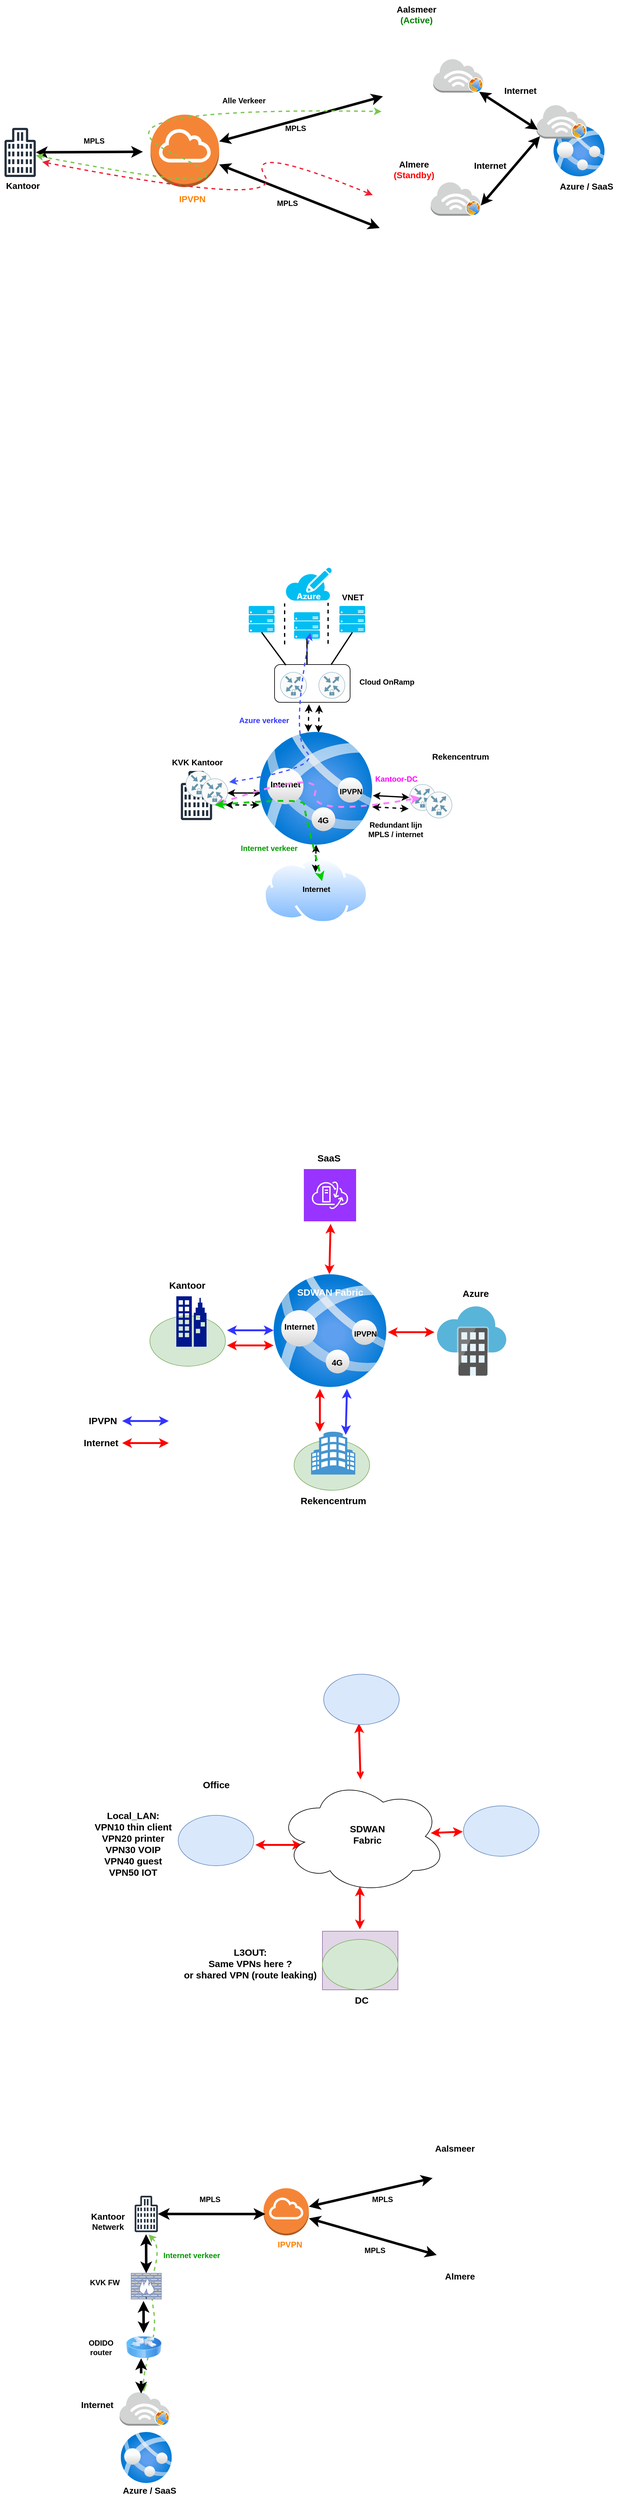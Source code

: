 <mxfile version="22.1.4" type="github">
  <diagram id="g39K4nKnYGuXUk7XF5TI" name="Pagina-1">
    <mxGraphModel dx="1386" dy="769" grid="0" gridSize="10" guides="1" tooltips="1" connect="1" arrows="1" fold="1" page="1" pageScale="1" pageWidth="1169" pageHeight="827" math="0" shadow="0">
      <root>
        <mxCell id="0" />
        <mxCell id="1" parent="0" />
        <mxCell id="ACvi7tnthta4qDpZeseA-11" value="" style="image;aspect=fixed;perimeter=ellipsePerimeter;html=1;align=center;shadow=0;dashed=0;spacingTop=3;image=img/lib/active_directory/internet_cloud.svg;" parent="1" vertex="1">
          <mxGeometry x="473" y="1383" width="167" height="105.21" as="geometry" />
        </mxCell>
        <mxCell id="aLWa8p1V47HeYh_gleEA-10" value="" style="sketch=0;aspect=fixed;html=1;points=[];align=center;image;fontSize=12;image=img/lib/mscae/Software_as_a_Service.svg;fillColor=#00FFFF;" parent="1" vertex="1">
          <mxGeometry x="749" y="2096" width="110" height="110" as="geometry" />
        </mxCell>
        <mxCell id="KJHrIJN3b94vT-JrVSse-1" value="" style="shape=image;html=1;verticalAlign=top;verticalLabelPosition=bottom;labelBackgroundColor=#ffffff;imageAspect=0;aspect=fixed;image=https://cdn4.iconfinder.com/data/icons/for-your-interface-free-samples/128/Theatre-128.png" parent="1" vertex="1">
          <mxGeometry x="647" y="294" width="128" height="128" as="geometry" />
        </mxCell>
        <mxCell id="KJHrIJN3b94vT-JrVSse-2" value="" style="sketch=0;outlineConnect=0;fontColor=#232F3E;gradientColor=none;fillColor=#232F3D;strokeColor=none;dashed=0;verticalLabelPosition=bottom;verticalAlign=top;align=center;html=1;fontSize=12;fontStyle=0;aspect=fixed;pointerEvents=1;shape=mxgraph.aws4.office_building;" parent="1" vertex="1">
          <mxGeometry x="62" y="225" width="50" height="78" as="geometry" />
        </mxCell>
        <mxCell id="KJHrIJN3b94vT-JrVSse-3" value="" style="shape=image;html=1;verticalAlign=top;verticalLabelPosition=bottom;labelBackgroundColor=#ffffff;imageAspect=0;aspect=fixed;image=https://cdn4.iconfinder.com/data/icons/for-your-interface-free-samples/128/Theatre-128.png" parent="1" vertex="1">
          <mxGeometry x="647" y="76" width="128" height="128" as="geometry" />
        </mxCell>
        <mxCell id="KJHrIJN3b94vT-JrVSse-7" value="" style="group" parent="1" vertex="1" connectable="0">
          <mxGeometry x="743" y="115" width="79.5" height="54" as="geometry" />
        </mxCell>
        <mxCell id="KJHrIJN3b94vT-JrVSse-8" value="" style="outlineConnect=0;dashed=0;verticalLabelPosition=bottom;verticalAlign=top;align=center;html=1;shape=mxgraph.aws3.internet_3;fillColor=#D2D3D3;gradientColor=none;" parent="KJHrIJN3b94vT-JrVSse-7" vertex="1">
          <mxGeometry width="79.5" height="54" as="geometry" />
        </mxCell>
        <mxCell id="KJHrIJN3b94vT-JrVSse-9" value="" style="aspect=fixed;perimeter=ellipsePerimeter;html=1;align=center;shadow=0;dashed=0;spacingTop=3;image;image=img/lib/active_directory/internet_globe.svg;" parent="KJHrIJN3b94vT-JrVSse-7" vertex="1">
          <mxGeometry x="55.5" y="30" width="24" height="24" as="geometry" />
        </mxCell>
        <mxCell id="KJHrIJN3b94vT-JrVSse-11" value="" style="group" parent="1" vertex="1" connectable="0">
          <mxGeometry x="739" y="310.5" width="79.5" height="54" as="geometry" />
        </mxCell>
        <mxCell id="KJHrIJN3b94vT-JrVSse-12" value="" style="outlineConnect=0;dashed=0;verticalLabelPosition=bottom;verticalAlign=top;align=center;html=1;shape=mxgraph.aws3.internet_3;fillColor=#D2D3D3;gradientColor=none;" parent="KJHrIJN3b94vT-JrVSse-11" vertex="1">
          <mxGeometry width="79.5" height="54" as="geometry" />
        </mxCell>
        <mxCell id="KJHrIJN3b94vT-JrVSse-13" value="" style="aspect=fixed;perimeter=ellipsePerimeter;html=1;align=center;shadow=0;dashed=0;spacingTop=3;image;image=img/lib/active_directory/internet_globe.svg;" parent="KJHrIJN3b94vT-JrVSse-11" vertex="1">
          <mxGeometry x="55.5" y="30" width="24" height="24" as="geometry" />
        </mxCell>
        <mxCell id="KJHrIJN3b94vT-JrVSse-17" value="" style="outlineConnect=0;dashed=0;verticalLabelPosition=bottom;verticalAlign=top;align=center;html=1;shape=mxgraph.aws3.internet_gateway;fillColor=#F58536;gradientColor=none;" parent="1" vertex="1">
          <mxGeometry x="294" y="204" width="109" height="115" as="geometry" />
        </mxCell>
        <mxCell id="KJHrIJN3b94vT-JrVSse-18" value="" style="endArrow=classic;startArrow=classic;html=1;rounded=0;strokeWidth=4;" parent="1" source="KJHrIJN3b94vT-JrVSse-2" edge="1">
          <mxGeometry width="50" height="50" relative="1" as="geometry">
            <mxPoint x="168" y="242" as="sourcePoint" />
            <mxPoint x="282" y="263" as="targetPoint" />
          </mxGeometry>
        </mxCell>
        <mxCell id="KJHrIJN3b94vT-JrVSse-19" value="" style="endArrow=classic;startArrow=classic;html=1;rounded=0;strokeWidth=4;" parent="1" source="KJHrIJN3b94vT-JrVSse-17" edge="1">
          <mxGeometry width="50" height="50" relative="1" as="geometry">
            <mxPoint x="492.996" y="175.873" as="sourcePoint" />
            <mxPoint x="663.16" y="175" as="targetPoint" />
          </mxGeometry>
        </mxCell>
        <mxCell id="KJHrIJN3b94vT-JrVSse-20" value="" style="endArrow=classic;startArrow=classic;html=1;rounded=0;strokeWidth=4;" parent="1" source="KJHrIJN3b94vT-JrVSse-17" edge="1">
          <mxGeometry width="50" height="50" relative="1" as="geometry">
            <mxPoint x="413" y="256.518" as="sourcePoint" />
            <mxPoint x="658" y="384" as="targetPoint" />
          </mxGeometry>
        </mxCell>
        <mxCell id="KJHrIJN3b94vT-JrVSse-21" value="&lt;b&gt;&lt;font color=&quot;#ff8000&quot; style=&quot;font-size: 14px;&quot;&gt;IPVPN&lt;/font&gt;&lt;/b&gt;" style="text;html=1;resizable=0;autosize=1;align=center;verticalAlign=middle;points=[];fillColor=none;strokeColor=none;rounded=0;" parent="1" vertex="1">
          <mxGeometry x="330" y="323" width="60" height="29" as="geometry" />
        </mxCell>
        <mxCell id="KJHrIJN3b94vT-JrVSse-25" value="" style="curved=1;endArrow=classic;html=1;rounded=0;dashed=1;strokeColor=#76C74E;strokeWidth=2;fontSize=14;entryX=0.109;entryY=0.961;entryDx=0;entryDy=0;entryPerimeter=0;startArrow=classic;startFill=1;" parent="1" source="KJHrIJN3b94vT-JrVSse-2" target="KJHrIJN3b94vT-JrVSse-3" edge="1">
          <mxGeometry width="50" height="50" relative="1" as="geometry">
            <mxPoint x="168" y="241" as="sourcePoint" />
            <mxPoint x="218" y="191" as="targetPoint" />
            <Array as="points">
              <mxPoint x="498" y="344" />
              <mxPoint x="168" y="191" />
            </Array>
          </mxGeometry>
        </mxCell>
        <mxCell id="KJHrIJN3b94vT-JrVSse-28" value="" style="aspect=fixed;html=1;points=[];align=center;image;fontSize=12;image=img/lib/azure2/compute/App_Services.svg;" parent="1" vertex="1">
          <mxGeometry x="934" y="221" width="81" height="81" as="geometry" />
        </mxCell>
        <mxCell id="KJHrIJN3b94vT-JrVSse-29" value="" style="group" parent="1" vertex="1" connectable="0">
          <mxGeometry x="907" y="188" width="79.5" height="54" as="geometry" />
        </mxCell>
        <mxCell id="KJHrIJN3b94vT-JrVSse-30" value="" style="outlineConnect=0;dashed=0;verticalLabelPosition=bottom;verticalAlign=top;align=center;html=1;shape=mxgraph.aws3.internet_3;fillColor=#D2D3D3;gradientColor=none;" parent="KJHrIJN3b94vT-JrVSse-29" vertex="1">
          <mxGeometry width="79.5" height="54" as="geometry" />
        </mxCell>
        <mxCell id="KJHrIJN3b94vT-JrVSse-31" value="" style="aspect=fixed;perimeter=ellipsePerimeter;html=1;align=center;shadow=0;dashed=0;spacingTop=3;image;image=img/lib/active_directory/internet_globe.svg;" parent="KJHrIJN3b94vT-JrVSse-29" vertex="1">
          <mxGeometry x="55.5" y="30" width="24" height="24" as="geometry" />
        </mxCell>
        <mxCell id="KJHrIJN3b94vT-JrVSse-32" value="&lt;b&gt;&lt;font style=&quot;font-size: 14px;&quot;&gt;Azure / SaaS&lt;/font&gt;&lt;/b&gt;" style="text;html=1;resizable=0;autosize=1;align=center;verticalAlign=middle;points=[];fillColor=none;strokeColor=none;rounded=0;" parent="1" vertex="1">
          <mxGeometry x="934" y="303" width="103" height="29" as="geometry" />
        </mxCell>
        <mxCell id="KJHrIJN3b94vT-JrVSse-33" value="&lt;b&gt;&lt;font style=&quot;font-size: 14px;&quot;&gt;Almere&lt;br&gt;&lt;font color=&quot;#ff0000&quot;&gt;(Standby)&lt;br&gt;&lt;/font&gt;&lt;/font&gt;&lt;/b&gt;" style="text;html=1;resizable=0;autosize=1;align=center;verticalAlign=middle;points=[];fillColor=none;strokeColor=none;rounded=0;" parent="1" vertex="1">
          <mxGeometry x="669.5" y="268" width="84" height="46" as="geometry" />
        </mxCell>
        <mxCell id="KJHrIJN3b94vT-JrVSse-34" value="&lt;b&gt;&lt;font style=&quot;font-size: 14px;&quot;&gt;Aalsmeer&lt;br&gt;&lt;font color=&quot;#008000&quot;&gt;(Active)&lt;br&gt;&lt;/font&gt;&lt;/font&gt;&lt;/b&gt;" style="text;html=1;resizable=0;autosize=1;align=center;verticalAlign=middle;points=[];fillColor=none;strokeColor=none;rounded=0;" parent="1" vertex="1">
          <mxGeometry x="674" y="22" width="83" height="46" as="geometry" />
        </mxCell>
        <mxCell id="CWsYncznLVLWe-FFr9OR-1" value="" style="sketch=0;outlineConnect=0;fontColor=#232F3E;gradientColor=none;fillColor=#232F3D;strokeColor=none;dashed=0;verticalLabelPosition=bottom;verticalAlign=top;align=center;html=1;fontSize=12;fontStyle=0;aspect=fixed;pointerEvents=1;shape=mxgraph.aws4.office_building;" parent="1" vertex="1">
          <mxGeometry x="342" y="1246" width="50" height="78" as="geometry" />
        </mxCell>
        <mxCell id="CWsYncznLVLWe-FFr9OR-2" value="" style="shape=image;html=1;verticalAlign=top;verticalLabelPosition=bottom;labelBackgroundColor=#ffffff;imageAspect=0;aspect=fixed;image=https://cdn4.iconfinder.com/data/icons/for-your-interface-free-samples/128/Theatre-128.png" parent="1" vertex="1">
          <mxGeometry x="722" y="1213" width="128" height="128" as="geometry" />
        </mxCell>
        <mxCell id="CWsYncznLVLWe-FFr9OR-4" value="" style="verticalLabelPosition=bottom;html=1;verticalAlign=top;align=center;strokeColor=none;fillColor=#00BEF2;shape=mxgraph.azure.server_rack;" parent="1" vertex="1">
          <mxGeometry x="450" y="984" width="41" height="42" as="geometry" />
        </mxCell>
        <mxCell id="CWsYncznLVLWe-FFr9OR-5" value="" style="verticalLabelPosition=bottom;html=1;verticalAlign=top;align=center;strokeColor=none;fillColor=#00BEF2;shape=mxgraph.azure.server_rack;" parent="1" vertex="1">
          <mxGeometry x="594" y="984" width="41" height="42" as="geometry" />
        </mxCell>
        <mxCell id="CWsYncznLVLWe-FFr9OR-7" value="" style="verticalLabelPosition=bottom;html=1;verticalAlign=top;align=center;strokeColor=none;fillColor=#00BEF2;shape=mxgraph.azure.server_rack;" parent="1" vertex="1">
          <mxGeometry x="522" y="994" width="41" height="42" as="geometry" />
        </mxCell>
        <mxCell id="CWsYncznLVLWe-FFr9OR-9" value="&lt;b&gt;&lt;font style=&quot;font-size: 13px;&quot;&gt;VNET&lt;/font&gt;&lt;/b&gt;" style="text;html=1;resizable=0;autosize=1;align=center;verticalAlign=middle;points=[];fillColor=none;strokeColor=none;rounded=0;" parent="1" vertex="1">
          <mxGeometry x="588" y="956" width="53" height="28" as="geometry" />
        </mxCell>
        <mxCell id="CWsYncznLVLWe-FFr9OR-10" value="" style="endArrow=none;html=1;rounded=0;fontSize=13;strokeWidth=2;dashed=1;" parent="1" edge="1">
          <mxGeometry width="50" height="50" relative="1" as="geometry">
            <mxPoint x="507" y="1045" as="sourcePoint" />
            <mxPoint x="507" y="980" as="targetPoint" />
          </mxGeometry>
        </mxCell>
        <mxCell id="CWsYncznLVLWe-FFr9OR-11" value="" style="endArrow=none;html=1;rounded=0;fontSize=13;strokeWidth=2;dashed=1;" parent="1" edge="1">
          <mxGeometry width="50" height="50" relative="1" as="geometry">
            <mxPoint x="576" y="1044" as="sourcePoint" />
            <mxPoint x="576" y="979" as="targetPoint" />
          </mxGeometry>
        </mxCell>
        <mxCell id="CWsYncznLVLWe-FFr9OR-16" value="" style="group" parent="1" vertex="1" connectable="0">
          <mxGeometry x="491" y="1077" width="120" height="60" as="geometry" />
        </mxCell>
        <mxCell id="CWsYncznLVLWe-FFr9OR-13" value="" style="rounded=1;whiteSpace=wrap;html=1;fontSize=13;" parent="CWsYncznLVLWe-FFr9OR-16" vertex="1">
          <mxGeometry width="120" height="60" as="geometry" />
        </mxCell>
        <mxCell id="CWsYncznLVLWe-FFr9OR-15" value="" style="sketch=0;points=[[0.5,0,0],[1,0.5,0],[0.5,1,0],[0,0.5,0],[0.145,0.145,0],[0.856,0.145,0],[0.855,0.856,0],[0.145,0.855,0]];verticalLabelPosition=bottom;html=1;verticalAlign=top;aspect=fixed;align=center;pointerEvents=1;shape=mxgraph.cisco19.rect;prIcon=secure_router;fillColor=#FAFAFA;strokeColor=#6696AB;fontSize=13;" parent="CWsYncznLVLWe-FFr9OR-16" vertex="1">
          <mxGeometry x="70" y="12" width="42" height="42" as="geometry" />
        </mxCell>
        <mxCell id="CWsYncznLVLWe-FFr9OR-20" value="" style="sketch=0;points=[[0.5,0,0],[1,0.5,0],[0.5,1,0],[0,0.5,0],[0.145,0.145,0],[0.856,0.145,0],[0.855,0.856,0],[0.145,0.855,0]];verticalLabelPosition=bottom;html=1;verticalAlign=top;aspect=fixed;align=center;pointerEvents=1;shape=mxgraph.cisco19.rect;prIcon=secure_router;fillColor=#FAFAFA;strokeColor=#6696AB;fontSize=13;" parent="CWsYncznLVLWe-FFr9OR-16" vertex="1">
          <mxGeometry x="9" y="12" width="42" height="42" as="geometry" />
        </mxCell>
        <mxCell id="CWsYncznLVLWe-FFr9OR-17" value="" style="endArrow=none;html=1;rounded=0;strokeWidth=2;fontSize=13;entryX=0.5;entryY=1;entryDx=0;entryDy=0;entryPerimeter=0;exitX=0.15;exitY=0.017;exitDx=0;exitDy=0;exitPerimeter=0;" parent="1" source="CWsYncznLVLWe-FFr9OR-13" target="CWsYncznLVLWe-FFr9OR-4" edge="1">
          <mxGeometry width="50" height="50" relative="1" as="geometry">
            <mxPoint x="553" y="1214" as="sourcePoint" />
            <mxPoint x="603" y="1164" as="targetPoint" />
          </mxGeometry>
        </mxCell>
        <mxCell id="CWsYncznLVLWe-FFr9OR-18" value="" style="endArrow=none;html=1;rounded=0;strokeWidth=2;fontSize=13;entryX=0.5;entryY=1;entryDx=0;entryDy=0;entryPerimeter=0;exitX=0.429;exitY=0;exitDx=0;exitDy=0;exitPerimeter=0;" parent="1" source="CWsYncznLVLWe-FFr9OR-13" target="CWsYncznLVLWe-FFr9OR-7" edge="1">
          <mxGeometry width="50" height="50" relative="1" as="geometry">
            <mxPoint x="519" y="1088.02" as="sourcePoint" />
            <mxPoint x="480.5" y="1036" as="targetPoint" />
          </mxGeometry>
        </mxCell>
        <mxCell id="CWsYncznLVLWe-FFr9OR-19" value="" style="endArrow=none;html=1;rounded=0;strokeWidth=2;fontSize=13;entryX=0.5;entryY=1;entryDx=0;entryDy=0;entryPerimeter=0;exitX=0.75;exitY=0;exitDx=0;exitDy=0;" parent="1" source="CWsYncznLVLWe-FFr9OR-13" target="CWsYncznLVLWe-FFr9OR-5" edge="1">
          <mxGeometry width="50" height="50" relative="1" as="geometry">
            <mxPoint x="552.48" y="1087" as="sourcePoint" />
            <mxPoint x="552.5" y="1046" as="targetPoint" />
          </mxGeometry>
        </mxCell>
        <mxCell id="CWsYncznLVLWe-FFr9OR-25" value="" style="group" parent="1" vertex="1" connectable="0">
          <mxGeometry x="350" y="1246" width="67" height="54" as="geometry" />
        </mxCell>
        <mxCell id="CWsYncznLVLWe-FFr9OR-14" value="" style="sketch=0;points=[[0.5,0,0],[1,0.5,0],[0.5,1,0],[0,0.5,0],[0.145,0.145,0],[0.856,0.145,0],[0.855,0.856,0],[0.145,0.855,0]];verticalLabelPosition=bottom;html=1;verticalAlign=top;aspect=fixed;align=center;pointerEvents=1;shape=mxgraph.cisco19.rect;prIcon=secure_router;fillColor=#FAFAFA;strokeColor=#6696AB;fontSize=13;" parent="CWsYncznLVLWe-FFr9OR-25" vertex="1">
          <mxGeometry width="42" height="42" as="geometry" />
        </mxCell>
        <mxCell id="CWsYncznLVLWe-FFr9OR-24" value="" style="sketch=0;points=[[0.5,0,0],[1,0.5,0],[0.5,1,0],[0,0.5,0],[0.145,0.145,0],[0.856,0.145,0],[0.855,0.856,0],[0.145,0.855,0]];verticalLabelPosition=bottom;html=1;verticalAlign=top;aspect=fixed;align=center;pointerEvents=1;shape=mxgraph.cisco19.rect;prIcon=secure_router;fillColor=#FAFAFA;strokeColor=#6696AB;fontSize=13;" parent="CWsYncznLVLWe-FFr9OR-25" vertex="1">
          <mxGeometry x="25" y="12" width="42" height="42" as="geometry" />
        </mxCell>
        <mxCell id="CWsYncznLVLWe-FFr9OR-30" value="" style="group" parent="1" vertex="1" connectable="0">
          <mxGeometry x="705" y="1267" width="67" height="54" as="geometry" />
        </mxCell>
        <mxCell id="CWsYncznLVLWe-FFr9OR-31" value="" style="sketch=0;points=[[0.5,0,0],[1,0.5,0],[0.5,1,0],[0,0.5,0],[0.145,0.145,0],[0.856,0.145,0],[0.855,0.856,0],[0.145,0.855,0]];verticalLabelPosition=bottom;html=1;verticalAlign=top;aspect=fixed;align=center;pointerEvents=1;shape=mxgraph.cisco19.rect;prIcon=secure_router;fillColor=#FAFAFA;strokeColor=#6696AB;fontSize=13;" parent="CWsYncznLVLWe-FFr9OR-30" vertex="1">
          <mxGeometry width="42" height="42" as="geometry" />
        </mxCell>
        <mxCell id="CWsYncznLVLWe-FFr9OR-32" value="" style="sketch=0;points=[[0.5,0,0],[1,0.5,0],[0.5,1,0],[0,0.5,0],[0.145,0.145,0],[0.856,0.145,0],[0.855,0.856,0],[0.145,0.855,0]];verticalLabelPosition=bottom;html=1;verticalAlign=top;aspect=fixed;align=center;pointerEvents=1;shape=mxgraph.cisco19.rect;prIcon=secure_router;fillColor=#FAFAFA;strokeColor=#6696AB;fontSize=13;" parent="CWsYncznLVLWe-FFr9OR-30" vertex="1">
          <mxGeometry x="26" y="12" width="42" height="42" as="geometry" />
        </mxCell>
        <mxCell id="CWsYncznLVLWe-FFr9OR-33" value="&lt;b&gt;Cloud OnRamp&lt;/b&gt;" style="text;html=1;resizable=0;autosize=1;align=center;verticalAlign=middle;points=[];fillColor=none;strokeColor=none;rounded=0;" parent="1" vertex="1">
          <mxGeometry x="616.5" y="1092" width="105" height="26" as="geometry" />
        </mxCell>
        <mxCell id="CWsYncznLVLWe-FFr9OR-34" value="&lt;span style=&quot;font-size: 13px;&quot;&gt;&lt;b&gt;Rekencentrum&lt;/b&gt;&lt;/span&gt;" style="text;html=1;resizable=0;autosize=1;align=center;verticalAlign=middle;points=[];fillColor=none;strokeColor=none;rounded=0;" parent="1" vertex="1">
          <mxGeometry x="732" y="1209" width="108" height="28" as="geometry" />
        </mxCell>
        <mxCell id="CWsYncznLVLWe-FFr9OR-35" value="&lt;span style=&quot;font-size: 13px;&quot;&gt;&lt;b&gt;KVK Kantoor&lt;/b&gt;&lt;/span&gt;" style="text;html=1;resizable=0;autosize=1;align=center;verticalAlign=middle;points=[];fillColor=none;strokeColor=none;rounded=0;" parent="1" vertex="1">
          <mxGeometry x="318" y="1218" width="99" height="28" as="geometry" />
        </mxCell>
        <mxCell id="CWsYncznLVLWe-FFr9OR-37" value="" style="verticalLabelPosition=bottom;html=1;verticalAlign=top;align=center;strokeColor=none;fillColor=#00BEF2;shape=mxgraph.azure.azure_subscription;fontSize=13;" parent="1" vertex="1">
          <mxGeometry x="508" y="923" width="74" height="52.5" as="geometry" />
        </mxCell>
        <mxCell id="CWsYncznLVLWe-FFr9OR-42" value="" style="endArrow=classic;html=1;rounded=0;strokeWidth=2;fontSize=13;exitX=0.15;exitY=0.017;exitDx=0;exitDy=0;exitPerimeter=0;startArrow=classic;startFill=1;endFill=1;" parent="1" edge="1">
          <mxGeometry width="50" height="50" relative="1" as="geometry">
            <mxPoint x="470.0" y="1281.02" as="sourcePoint" />
            <mxPoint x="416" y="1281" as="targetPoint" />
          </mxGeometry>
        </mxCell>
        <mxCell id="CWsYncznLVLWe-FFr9OR-44" value="" style="endArrow=classic;html=1;rounded=0;strokeWidth=2;fontSize=13;startArrow=classic;startFill=1;endFill=1;entryX=0;entryY=0.5;entryDx=0;entryDy=0;entryPerimeter=0;" parent="1" target="CWsYncznLVLWe-FFr9OR-31" edge="1">
          <mxGeometry width="50" height="50" relative="1" as="geometry">
            <mxPoint x="647" y="1285" as="sourcePoint" />
            <mxPoint x="654.83" y="1419.814" as="targetPoint" />
          </mxGeometry>
        </mxCell>
        <mxCell id="CWsYncznLVLWe-FFr9OR-45" value="" style="endArrow=classic;html=1;rounded=0;strokeWidth=2;fontSize=13;exitX=0.15;exitY=0.017;exitDx=0;exitDy=0;exitPerimeter=0;startArrow=classic;startFill=1;endFill=1;entryX=0.524;entryY=0.007;entryDx=0;entryDy=0;entryPerimeter=0;dashed=1;" parent="1" target="CWsYncznLVLWe-FFr9OR-8" edge="1">
          <mxGeometry width="50" height="50" relative="1" as="geometry">
            <mxPoint x="562.0" y="1141.02" as="sourcePoint" />
            <mxPoint x="561.448" y="1151" as="targetPoint" />
          </mxGeometry>
        </mxCell>
        <mxCell id="aLWa8p1V47HeYh_gleEA-1" value="" style="group" parent="1" vertex="1" connectable="0">
          <mxGeometry x="467" y="1184" width="179" height="179" as="geometry" />
        </mxCell>
        <mxCell id="CWsYncznLVLWe-FFr9OR-8" value="" style="aspect=fixed;html=1;points=[];align=center;image;fontSize=12;image=img/lib/azure2/app_services/App_Services.svg;" parent="aLWa8p1V47HeYh_gleEA-1" vertex="1">
          <mxGeometry width="179" height="179" as="geometry" />
        </mxCell>
        <mxCell id="CWsYncznLVLWe-FFr9OR-46" value="&lt;b&gt;&lt;font style=&quot;font-size: 13px;&quot;&gt;Internet&lt;/font&gt;&lt;/b&gt;" style="text;html=1;resizable=0;autosize=1;align=center;verticalAlign=middle;points=[];fillColor=none;strokeColor=none;rounded=0;" parent="aLWa8p1V47HeYh_gleEA-1" vertex="1">
          <mxGeometry x="7.5" y="69" width="66" height="28" as="geometry" />
        </mxCell>
        <mxCell id="CWsYncznLVLWe-FFr9OR-47" value="&lt;b&gt;&lt;font style=&quot;font-size: 12px;&quot;&gt;IPVPN&lt;/font&gt;&lt;/b&gt;" style="text;html=1;resizable=0;autosize=1;align=center;verticalAlign=middle;points=[];fillColor=none;strokeColor=none;rounded=0;" parent="aLWa8p1V47HeYh_gleEA-1" vertex="1">
          <mxGeometry x="118" y="82" width="54" height="26" as="geometry" />
        </mxCell>
        <mxCell id="CWsYncznLVLWe-FFr9OR-48" value="&lt;b&gt;&lt;font style=&quot;font-size: 13px;&quot;&gt;4G&lt;/font&gt;&lt;/b&gt;" style="text;html=1;resizable=0;autosize=1;align=center;verticalAlign=middle;points=[];fillColor=none;strokeColor=none;rounded=0;" parent="aLWa8p1V47HeYh_gleEA-1" vertex="1">
          <mxGeometry x="83" y="126" width="35" height="28" as="geometry" />
        </mxCell>
        <mxCell id="ACvi7tnthta4qDpZeseA-12" value="" style="endArrow=classic;html=1;rounded=0;strokeWidth=2;fontSize=13;exitX=0.15;exitY=0.017;exitDx=0;exitDy=0;exitPerimeter=0;startArrow=classic;startFill=1;endFill=1;entryX=0.524;entryY=0.007;entryDx=0;entryDy=0;entryPerimeter=0;dashed=1;" parent="aLWa8p1V47HeYh_gleEA-1" edge="1">
          <mxGeometry width="50" height="50" relative="1" as="geometry">
            <mxPoint x="90.0" y="179" as="sourcePoint" />
            <mxPoint x="89" y="222.98" as="targetPoint" />
          </mxGeometry>
        </mxCell>
        <mxCell id="aLWa8p1V47HeYh_gleEA-2" value="" style="group" parent="1" vertex="1" connectable="0">
          <mxGeometry x="489.5" y="2045" width="179" height="179" as="geometry" />
        </mxCell>
        <mxCell id="aLWa8p1V47HeYh_gleEA-3" value="" style="aspect=fixed;html=1;points=[];align=center;image;fontSize=12;image=img/lib/azure2/app_services/App_Services.svg;" parent="aLWa8p1V47HeYh_gleEA-2" vertex="1">
          <mxGeometry width="179" height="179" as="geometry" />
        </mxCell>
        <mxCell id="aLWa8p1V47HeYh_gleEA-4" value="&lt;b&gt;&lt;font style=&quot;font-size: 13px;&quot;&gt;Internet&lt;/font&gt;&lt;/b&gt;" style="text;html=1;resizable=0;autosize=1;align=center;verticalAlign=middle;points=[];fillColor=none;strokeColor=none;rounded=0;" parent="aLWa8p1V47HeYh_gleEA-2" vertex="1">
          <mxGeometry x="7.5" y="69" width="66" height="28" as="geometry" />
        </mxCell>
        <mxCell id="aLWa8p1V47HeYh_gleEA-5" value="&lt;b&gt;&lt;font style=&quot;font-size: 12px;&quot;&gt;IPVPN&lt;/font&gt;&lt;/b&gt;" style="text;html=1;resizable=0;autosize=1;align=center;verticalAlign=middle;points=[];fillColor=none;strokeColor=none;rounded=0;" parent="aLWa8p1V47HeYh_gleEA-2" vertex="1">
          <mxGeometry x="118" y="82" width="54" height="26" as="geometry" />
        </mxCell>
        <mxCell id="aLWa8p1V47HeYh_gleEA-6" value="&lt;b&gt;&lt;font style=&quot;font-size: 13px;&quot;&gt;4G&lt;/font&gt;&lt;/b&gt;" style="text;html=1;resizable=0;autosize=1;align=center;verticalAlign=middle;points=[];fillColor=none;strokeColor=none;rounded=0;" parent="aLWa8p1V47HeYh_gleEA-2" vertex="1">
          <mxGeometry x="83" y="126" width="35" height="28" as="geometry" />
        </mxCell>
        <mxCell id="aLWa8p1V47HeYh_gleEA-33" value="&lt;font size=&quot;1&quot;&gt;&lt;b style=&quot;font-size: 15px;&quot;&gt;SDWAN Fabric&lt;br&gt;&lt;/b&gt;&lt;/font&gt;" style="text;html=1;resizable=0;autosize=1;align=center;verticalAlign=middle;points=[];rounded=0;fontColor=#FFFFFF;" parent="aLWa8p1V47HeYh_gleEA-2" vertex="1">
          <mxGeometry x="28" y="13" width="123" height="30" as="geometry" />
        </mxCell>
        <mxCell id="aLWa8p1V47HeYh_gleEA-7" value="" style="ellipse;whiteSpace=wrap;html=1;fillColor=#d5e8d4;strokeColor=#82b366;" parent="1" vertex="1">
          <mxGeometry x="293" y="2111" width="120" height="80" as="geometry" />
        </mxCell>
        <mxCell id="aLWa8p1V47HeYh_gleEA-13" value="" style="html=1;labelBackgroundColor=#ffffff;startArrow=classic;startFill=1;startSize=6;endArrow=classic;endFill=1;endSize=6;jettySize=auto;orthogonalLoop=1;strokeWidth=3;fontSize=14;rounded=0;strokeColor=#FF0000;" parent="1" edge="1">
          <mxGeometry width="60" height="60" relative="1" as="geometry">
            <mxPoint x="415.5" y="2158" as="sourcePoint" />
            <mxPoint x="489.5" y="2158" as="targetPoint" />
          </mxGeometry>
        </mxCell>
        <mxCell id="aLWa8p1V47HeYh_gleEA-14" value="" style="html=1;labelBackgroundColor=#ffffff;startArrow=classic;startFill=1;startSize=6;endArrow=classic;endFill=1;endSize=6;jettySize=auto;orthogonalLoop=1;strokeWidth=3;fontSize=14;rounded=0;strokeColor=#3333FF;" parent="1" edge="1">
          <mxGeometry width="60" height="60" relative="1" as="geometry">
            <mxPoint x="415.5" y="2134" as="sourcePoint" />
            <mxPoint x="489.5" y="2134" as="targetPoint" />
          </mxGeometry>
        </mxCell>
        <mxCell id="aLWa8p1V47HeYh_gleEA-15" value="" style="html=1;labelBackgroundColor=#ffffff;startArrow=classic;startFill=1;startSize=6;endArrow=classic;endFill=1;endSize=6;jettySize=auto;orthogonalLoop=1;strokeWidth=3;fontSize=14;rounded=0;strokeColor=#3333FF;" parent="1" edge="1">
          <mxGeometry width="60" height="60" relative="1" as="geometry">
            <mxPoint x="249" y="2278" as="sourcePoint" />
            <mxPoint x="323" y="2278" as="targetPoint" />
          </mxGeometry>
        </mxCell>
        <mxCell id="aLWa8p1V47HeYh_gleEA-16" value="" style="html=1;labelBackgroundColor=#ffffff;startArrow=classic;startFill=1;startSize=6;endArrow=classic;endFill=1;endSize=6;jettySize=auto;orthogonalLoop=1;strokeWidth=3;fontSize=14;rounded=0;strokeColor=#FF0000;" parent="1" edge="1">
          <mxGeometry width="60" height="60" relative="1" as="geometry">
            <mxPoint x="249" y="2313" as="sourcePoint" />
            <mxPoint x="323" y="2313" as="targetPoint" />
          </mxGeometry>
        </mxCell>
        <mxCell id="aLWa8p1V47HeYh_gleEA-17" value="&lt;font size=&quot;1&quot;&gt;&lt;b style=&quot;font-size: 15px;&quot;&gt;IPVPN&lt;/b&gt;&lt;/font&gt;" style="text;html=1;resizable=0;autosize=1;align=center;verticalAlign=middle;points=[];fillColor=none;strokeColor=none;rounded=0;" parent="1" vertex="1">
          <mxGeometry x="186" y="2262" width="63" height="30" as="geometry" />
        </mxCell>
        <mxCell id="aLWa8p1V47HeYh_gleEA-18" value="&lt;font size=&quot;1&quot;&gt;&lt;b style=&quot;font-size: 15px;&quot;&gt;Internet&lt;/b&gt;&lt;/font&gt;" style="text;html=1;resizable=0;autosize=1;align=center;verticalAlign=middle;points=[];fillColor=none;strokeColor=none;rounded=0;" parent="1" vertex="1">
          <mxGeometry x="178" y="2297" width="73" height="30" as="geometry" />
        </mxCell>
        <mxCell id="aLWa8p1V47HeYh_gleEA-19" value="" style="sketch=0;aspect=fixed;pointerEvents=1;shadow=0;dashed=0;html=1;strokeColor=none;labelPosition=center;verticalLabelPosition=bottom;verticalAlign=top;align=center;fillColor=#00188D;shape=mxgraph.azure.enterprise;fontSize=15;" parent="1" vertex="1">
          <mxGeometry x="335" y="2080" width="48" height="80" as="geometry" />
        </mxCell>
        <mxCell id="aLWa8p1V47HeYh_gleEA-21" value="&lt;font size=&quot;1&quot;&gt;&lt;b style=&quot;font-size: 15px;&quot;&gt;Kantoor&lt;/b&gt;&lt;/font&gt;" style="text;html=1;resizable=0;autosize=1;align=center;verticalAlign=middle;points=[];fillColor=none;strokeColor=none;rounded=0;" parent="1" vertex="1">
          <mxGeometry x="314" y="2047" width="76" height="30" as="geometry" />
        </mxCell>
        <mxCell id="aLWa8p1V47HeYh_gleEA-22" value="&lt;font size=&quot;1&quot;&gt;&lt;b style=&quot;font-size: 15px;&quot;&gt;Rekencentrum&lt;/b&gt;&lt;/font&gt;" style="text;html=1;resizable=0;autosize=1;align=center;verticalAlign=middle;points=[];fillColor=none;strokeColor=none;rounded=0;" parent="1" vertex="1">
          <mxGeometry x="523" y="2389" width="122" height="30" as="geometry" />
        </mxCell>
        <mxCell id="aLWa8p1V47HeYh_gleEA-23" value="&lt;font size=&quot;1&quot;&gt;&lt;b style=&quot;font-size: 15px;&quot;&gt;Azure&lt;/b&gt;&lt;/font&gt;" style="text;html=1;resizable=0;autosize=1;align=center;verticalAlign=middle;points=[];fillColor=none;strokeColor=none;rounded=0;" parent="1" vertex="1">
          <mxGeometry x="780" y="2060" width="60" height="30" as="geometry" />
        </mxCell>
        <mxCell id="aLWa8p1V47HeYh_gleEA-24" value="&lt;font size=&quot;1&quot;&gt;&lt;b style=&quot;font-size: 15px;&quot;&gt;SaaS&lt;/b&gt;&lt;/font&gt;" style="text;html=1;resizable=0;autosize=1;align=center;verticalAlign=middle;points=[];fillColor=none;strokeColor=none;rounded=0;" parent="1" vertex="1">
          <mxGeometry x="549" y="1845" width="55" height="30" as="geometry" />
        </mxCell>
        <mxCell id="aLWa8p1V47HeYh_gleEA-25" value="" style="sketch=0;outlineConnect=0;fontColor=#232F3E;gradientColor=none;strokeColor=#ffffff;fillColor=#9933FF;dashed=0;verticalLabelPosition=middle;verticalAlign=bottom;align=center;html=1;whiteSpace=wrap;fontSize=10;fontStyle=1;spacing=3;shape=mxgraph.aws4.productIcon;prIcon=mxgraph.aws4.vmware_cloud_on_aws;" parent="1" vertex="1">
          <mxGeometry x="536.5" y="1877" width="85" height="85" as="geometry" />
        </mxCell>
        <mxCell id="aLWa8p1V47HeYh_gleEA-26" value="" style="html=1;labelBackgroundColor=#ffffff;startArrow=classic;startFill=1;startSize=6;endArrow=classic;endFill=1;endSize=6;jettySize=auto;orthogonalLoop=1;strokeWidth=3;fontSize=14;rounded=0;strokeColor=#FF0000;" parent="1" edge="1">
          <mxGeometry width="60" height="60" relative="1" as="geometry">
            <mxPoint x="563" y="2227" as="sourcePoint" />
            <mxPoint x="563" y="2295" as="targetPoint" />
          </mxGeometry>
        </mxCell>
        <mxCell id="aLWa8p1V47HeYh_gleEA-27" value="" style="html=1;labelBackgroundColor=#ffffff;startArrow=classic;startFill=1;startSize=6;endArrow=classic;endFill=1;endSize=6;jettySize=auto;orthogonalLoop=1;strokeWidth=3;fontSize=14;rounded=0;strokeColor=#3333FF;" parent="1" edge="1">
          <mxGeometry width="60" height="60" relative="1" as="geometry">
            <mxPoint x="604" y="2300" as="sourcePoint" />
            <mxPoint x="606" y="2227" as="targetPoint" />
          </mxGeometry>
        </mxCell>
        <mxCell id="aLWa8p1V47HeYh_gleEA-28" value="" style="group" parent="1" vertex="1" connectable="0">
          <mxGeometry x="522" y="2295" width="120" height="93" as="geometry" />
        </mxCell>
        <mxCell id="aLWa8p1V47HeYh_gleEA-8" value="" style="ellipse;whiteSpace=wrap;html=1;fillColor=#d5e8d4;strokeColor=#82b366;" parent="aLWa8p1V47HeYh_gleEA-28" vertex="1">
          <mxGeometry y="13" width="120" height="80" as="geometry" />
        </mxCell>
        <mxCell id="aLWa8p1V47HeYh_gleEA-20" value="" style="shadow=0;dashed=0;html=1;strokeColor=none;fillColor=#4495D1;labelPosition=center;verticalLabelPosition=bottom;verticalAlign=top;align=center;outlineConnect=0;shape=mxgraph.veeam.building;fontSize=15;" parent="aLWa8p1V47HeYh_gleEA-28" vertex="1">
          <mxGeometry x="27" width="70.2" height="68" as="geometry" />
        </mxCell>
        <mxCell id="aLWa8p1V47HeYh_gleEA-29" value="" style="html=1;labelBackgroundColor=#ffffff;startArrow=classic;startFill=1;startSize=6;endArrow=classic;endFill=1;endSize=6;jettySize=auto;orthogonalLoop=1;strokeWidth=3;fontSize=14;rounded=0;strokeColor=#FF0000;" parent="1" edge="1">
          <mxGeometry width="60" height="60" relative="1" as="geometry">
            <mxPoint x="671" y="2137" as="sourcePoint" />
            <mxPoint x="745" y="2137" as="targetPoint" />
          </mxGeometry>
        </mxCell>
        <mxCell id="aLWa8p1V47HeYh_gleEA-32" value="" style="html=1;labelBackgroundColor=#ffffff;startArrow=classic;startFill=1;startSize=6;endArrow=classic;endFill=1;endSize=6;jettySize=auto;orthogonalLoop=1;strokeWidth=3;fontSize=14;rounded=0;strokeColor=#FF0000;" parent="1" edge="1">
          <mxGeometry width="60" height="60" relative="1" as="geometry">
            <mxPoint x="578" y="2045" as="sourcePoint" />
            <mxPoint x="580" y="1965" as="targetPoint" />
          </mxGeometry>
        </mxCell>
        <mxCell id="K6Zji7j7xWkVP6xthJu1-8" value="" style="ellipse;whiteSpace=wrap;html=1;fillColor=#dae8fc;strokeColor=#6c8ebf;" parent="1" vertex="1">
          <mxGeometry x="338" y="2904" width="120" height="80" as="geometry" />
        </mxCell>
        <mxCell id="K6Zji7j7xWkVP6xthJu1-9" value="" style="html=1;labelBackgroundColor=#ffffff;startArrow=classic;startFill=1;startSize=6;endArrow=classic;endFill=1;endSize=6;jettySize=auto;orthogonalLoop=1;strokeWidth=3;fontSize=14;rounded=0;strokeColor=#FF0000;" parent="1" edge="1">
          <mxGeometry width="60" height="60" relative="1" as="geometry">
            <mxPoint x="460.5" y="2951" as="sourcePoint" />
            <mxPoint x="534.5" y="2951" as="targetPoint" />
          </mxGeometry>
        </mxCell>
        <mxCell id="K6Zji7j7xWkVP6xthJu1-16" value="&lt;font size=&quot;1&quot;&gt;&lt;b style=&quot;font-size: 15px;&quot;&gt;Office&lt;/b&gt;&lt;/font&gt;" style="text;html=1;resizable=0;autosize=1;align=center;verticalAlign=middle;points=[];fillColor=none;strokeColor=none;rounded=0;" parent="1" vertex="1">
          <mxGeometry x="367" y="2840" width="61" height="30" as="geometry" />
        </mxCell>
        <mxCell id="K6Zji7j7xWkVP6xthJu1-17" value="&lt;font size=&quot;1&quot;&gt;&lt;b style=&quot;font-size: 15px;&quot;&gt;DC&lt;/b&gt;&lt;/font&gt;" style="text;html=1;resizable=0;autosize=1;align=center;verticalAlign=middle;points=[];fillColor=none;strokeColor=none;rounded=0;" parent="1" vertex="1">
          <mxGeometry x="609" y="3182" width="40" height="30" as="geometry" />
        </mxCell>
        <mxCell id="K6Zji7j7xWkVP6xthJu1-21" value="" style="html=1;labelBackgroundColor=#ffffff;startArrow=classic;startFill=1;startSize=6;endArrow=classic;endFill=1;endSize=6;jettySize=auto;orthogonalLoop=1;strokeWidth=3;fontSize=14;rounded=0;strokeColor=#FF0000;" parent="1" edge="1">
          <mxGeometry width="60" height="60" relative="1" as="geometry">
            <mxPoint x="626.5" y="3017" as="sourcePoint" />
            <mxPoint x="626.5" y="3085" as="targetPoint" />
          </mxGeometry>
        </mxCell>
        <mxCell id="K6Zji7j7xWkVP6xthJu1-23" value="" style="group;fillColor=#e1d5e7;strokeColor=#9673a6;" parent="1" vertex="1" connectable="0">
          <mxGeometry x="567" y="3088" width="120" height="93" as="geometry" />
        </mxCell>
        <mxCell id="K6Zji7j7xWkVP6xthJu1-24" value="" style="ellipse;whiteSpace=wrap;html=1;fillColor=#d5e8d4;strokeColor=#82b366;" parent="K6Zji7j7xWkVP6xthJu1-23" vertex="1">
          <mxGeometry y="13" width="120" height="80" as="geometry" />
        </mxCell>
        <mxCell id="K6Zji7j7xWkVP6xthJu1-26" value="" style="html=1;labelBackgroundColor=#ffffff;startArrow=classic;startFill=1;startSize=6;endArrow=classic;endFill=1;endSize=6;jettySize=auto;orthogonalLoop=1;strokeWidth=3;fontSize=14;rounded=0;strokeColor=#FF0000;exitX=0.907;exitY=0.47;exitDx=0;exitDy=0;exitPerimeter=0;" parent="1" source="K6Zji7j7xWkVP6xthJu1-37" edge="1">
          <mxGeometry width="60" height="60" relative="1" as="geometry">
            <mxPoint x="716" y="2930" as="sourcePoint" />
            <mxPoint x="790" y="2930" as="targetPoint" />
          </mxGeometry>
        </mxCell>
        <mxCell id="K6Zji7j7xWkVP6xthJu1-27" value="" style="html=1;labelBackgroundColor=#ffffff;startArrow=open;startFill=0;startSize=6;endArrow=classic;endFill=1;endSize=6;jettySize=auto;orthogonalLoop=1;strokeWidth=3;fontSize=14;rounded=0;strokeColor=#FF0000;" parent="1" source="K6Zji7j7xWkVP6xthJu1-37" edge="1">
          <mxGeometry width="60" height="60" relative="1" as="geometry">
            <mxPoint x="623" y="2838" as="sourcePoint" />
            <mxPoint x="625" y="2758" as="targetPoint" />
          </mxGeometry>
        </mxCell>
        <mxCell id="K6Zji7j7xWkVP6xthJu1-31" value="&lt;div&gt;&lt;font size=&quot;1&quot;&gt;&lt;b style=&quot;font-size: 15px;&quot;&gt;Local_LAN:&lt;/b&gt;&lt;/font&gt;&lt;/div&gt;&lt;div&gt;&lt;font size=&quot;1&quot;&gt;&lt;b style=&quot;font-size: 15px;&quot;&gt;VPN10 thin client&lt;/b&gt;&lt;/font&gt;&lt;/div&gt;&lt;div&gt;&lt;font size=&quot;1&quot;&gt;&lt;b style=&quot;font-size: 15px;&quot;&gt;VPN20 printer&lt;/b&gt;&lt;/font&gt;&lt;/div&gt;&lt;div&gt;&lt;font size=&quot;1&quot;&gt;&lt;b style=&quot;font-size: 15px;&quot;&gt;VPN30 VOIP&lt;/b&gt;&lt;/font&gt;&lt;/div&gt;&lt;div&gt;&lt;font size=&quot;1&quot;&gt;&lt;b style=&quot;font-size: 15px;&quot;&gt;VPN40 guest&lt;/b&gt;&lt;/font&gt;&lt;/div&gt;&lt;div&gt;&lt;font size=&quot;1&quot;&gt;&lt;b style=&quot;font-size: 15px;&quot;&gt;VPN50 IOT&lt;br&gt;&lt;/b&gt;&lt;/font&gt;&lt;/div&gt;" style="text;html=1;resizable=0;autosize=1;align=center;verticalAlign=middle;points=[];fillColor=none;strokeColor=none;rounded=0;" parent="1" vertex="1">
          <mxGeometry x="197" y="2889" width="138" height="120" as="geometry" />
        </mxCell>
        <mxCell id="K6Zji7j7xWkVP6xthJu1-32" value="" style="ellipse;whiteSpace=wrap;html=1;fillColor=#dae8fc;strokeColor=#6c8ebf;" parent="1" vertex="1">
          <mxGeometry x="569" y="2680" width="120" height="80" as="geometry" />
        </mxCell>
        <mxCell id="K6Zji7j7xWkVP6xthJu1-33" value="" style="ellipse;whiteSpace=wrap;html=1;fillColor=#dae8fc;strokeColor=#6c8ebf;" parent="1" vertex="1">
          <mxGeometry x="791" y="2889" width="120" height="80" as="geometry" />
        </mxCell>
        <mxCell id="K6Zji7j7xWkVP6xthJu1-34" value="" style="shape=image;html=1;verticalAlign=top;verticalLabelPosition=bottom;labelBackgroundColor=#ffffff;imageAspect=0;aspect=fixed;image=https://cdn4.iconfinder.com/data/icons/48-bubbles/48/03.Office-128.png" parent="1" vertex="1">
          <mxGeometry x="353.5" y="2885" width="88" height="88" as="geometry" />
        </mxCell>
        <mxCell id="K6Zji7j7xWkVP6xthJu1-35" value="" style="shape=image;html=1;verticalAlign=top;verticalLabelPosition=bottom;labelBackgroundColor=#ffffff;imageAspect=0;aspect=fixed;image=https://cdn4.iconfinder.com/data/icons/48-bubbles/48/03.Office-128.png" parent="1" vertex="1">
          <mxGeometry x="587" y="2664" width="88" height="88" as="geometry" />
        </mxCell>
        <mxCell id="K6Zji7j7xWkVP6xthJu1-36" value="" style="shape=image;html=1;verticalAlign=top;verticalLabelPosition=bottom;labelBackgroundColor=#ffffff;imageAspect=0;aspect=fixed;image=https://cdn4.iconfinder.com/data/icons/48-bubbles/48/03.Office-128.png" parent="1" vertex="1">
          <mxGeometry x="812" y="2867" width="88" height="88" as="geometry" />
        </mxCell>
        <mxCell id="K6Zji7j7xWkVP6xthJu1-37" value="" style="ellipse;shape=cloud;whiteSpace=wrap;html=1;" parent="1" vertex="1">
          <mxGeometry x="496" y="2847" width="268" height="181" as="geometry" />
        </mxCell>
        <mxCell id="K6Zji7j7xWkVP6xthJu1-38" value="&lt;div&gt;&lt;font size=&quot;1&quot;&gt;&lt;b style=&quot;font-size: 15px;&quot;&gt;SDWAN&lt;/b&gt;&lt;/font&gt;&lt;/div&gt;&lt;div&gt;&lt;font size=&quot;1&quot;&gt;&lt;b style=&quot;font-size: 15px;&quot;&gt;Fabric&lt;br&gt;&lt;/b&gt;&lt;/font&gt;&lt;/div&gt;" style="text;html=1;resizable=0;autosize=1;align=center;verticalAlign=middle;points=[];fillColor=none;strokeColor=none;rounded=0;" parent="1" vertex="1">
          <mxGeometry x="602.5" y="2910" width="71" height="48" as="geometry" />
        </mxCell>
        <mxCell id="K6Zji7j7xWkVP6xthJu1-39" value="&lt;div&gt;&lt;font size=&quot;1&quot;&gt;&lt;b style=&quot;font-size: 15px;&quot;&gt;L3OUT:&lt;/b&gt;&lt;/font&gt;&lt;/div&gt;&lt;div&gt;&lt;font size=&quot;1&quot;&gt;&lt;b style=&quot;font-size: 15px;&quot;&gt;Same VPNs here ? &lt;br&gt;&lt;/b&gt;&lt;/font&gt;&lt;/div&gt;&lt;div&gt;&lt;font size=&quot;1&quot;&gt;&lt;b style=&quot;font-size: 15px;&quot;&gt;or shared VPN (route leaking)&lt;br&gt;&lt;/b&gt;&lt;/font&gt;&lt;/div&gt;" style="text;html=1;resizable=0;autosize=1;align=center;verticalAlign=middle;points=[];fillColor=none;strokeColor=none;rounded=0;" parent="1" vertex="1">
          <mxGeometry x="338" y="3106" width="227" height="66" as="geometry" />
        </mxCell>
        <mxCell id="DuQSyxLID3ia1tr727sk-1" value="" style="curved=1;endArrow=classic;html=1;rounded=0;dashed=1;strokeColor=#ef1f34;strokeWidth=2;fontSize=14;startArrow=classic;startFill=1;" parent="1" target="KJHrIJN3b94vT-JrVSse-1" edge="1">
          <mxGeometry width="50" height="50" relative="1" as="geometry">
            <mxPoint x="122" y="279" as="sourcePoint" />
            <mxPoint x="671" y="209" as="targetPoint" />
            <Array as="points">
              <mxPoint x="508" y="354" />
              <mxPoint x="443" y="248" />
            </Array>
          </mxGeometry>
        </mxCell>
        <mxCell id="DuQSyxLID3ia1tr727sk-4" value="" style="endArrow=classic;startArrow=classic;html=1;rounded=0;strokeWidth=4;exitX=0.75;exitY=1;exitDx=0;exitDy=0;" parent="1" source="KJHrIJN3b94vT-JrVSse-9" edge="1">
          <mxGeometry width="50" height="50" relative="1" as="geometry">
            <mxPoint x="833" y="153" as="sourcePoint" />
            <mxPoint x="909" y="228" as="targetPoint" />
          </mxGeometry>
        </mxCell>
        <mxCell id="DuQSyxLID3ia1tr727sk-5" value="" style="endArrow=classic;startArrow=classic;html=1;rounded=0;strokeWidth=4;exitX=1;exitY=0.7;exitDx=0;exitDy=0;exitPerimeter=0;entryX=0.07;entryY=0.93;entryDx=0;entryDy=0;entryPerimeter=0;" parent="1" source="KJHrIJN3b94vT-JrVSse-12" target="KJHrIJN3b94vT-JrVSse-30" edge="1">
          <mxGeometry width="50" height="50" relative="1" as="geometry">
            <mxPoint x="826" y="251" as="sourcePoint" />
            <mxPoint x="919" y="311" as="targetPoint" />
          </mxGeometry>
        </mxCell>
        <mxCell id="DuQSyxLID3ia1tr727sk-6" value="&lt;b&gt;&lt;font style=&quot;font-size: 14px;&quot;&gt;Internet&lt;br&gt;&lt;/font&gt;&lt;/b&gt;" style="text;html=1;resizable=0;autosize=1;align=center;verticalAlign=middle;points=[];fillColor=none;strokeColor=none;rounded=0;" parent="1" vertex="1">
          <mxGeometry x="846" y="151" width="69" height="29" as="geometry" />
        </mxCell>
        <mxCell id="DuQSyxLID3ia1tr727sk-7" value="&lt;b&gt;&lt;font style=&quot;font-size: 14px;&quot;&gt;Internet&lt;br&gt;&lt;/font&gt;&lt;/b&gt;" style="text;html=1;resizable=0;autosize=1;align=center;verticalAlign=middle;points=[];fillColor=none;strokeColor=none;rounded=0;" parent="1" vertex="1">
          <mxGeometry x="798" y="270" width="69" height="29" as="geometry" />
        </mxCell>
        <mxCell id="DuQSyxLID3ia1tr727sk-8" value="&lt;b&gt;&lt;font style=&quot;font-size: 14px;&quot;&gt;Kantoor&lt;br&gt;&lt;/font&gt;&lt;/b&gt;" style="text;html=1;resizable=0;autosize=1;align=center;verticalAlign=middle;points=[];fillColor=none;strokeColor=none;rounded=0;" parent="1" vertex="1">
          <mxGeometry x="55" y="302" width="72" height="29" as="geometry" />
        </mxCell>
        <mxCell id="ACvi7tnthta4qDpZeseA-1" value="&lt;b&gt;MPLS&lt;/b&gt;" style="text;html=1;resizable=0;autosize=1;align=center;verticalAlign=middle;points=[];fillColor=none;strokeColor=none;rounded=0;" parent="1" vertex="1">
          <mxGeometry x="498" y="213" width="51" height="26" as="geometry" />
        </mxCell>
        <mxCell id="ACvi7tnthta4qDpZeseA-2" value="&lt;b&gt;MPLS&lt;/b&gt;" style="text;html=1;resizable=0;autosize=1;align=center;verticalAlign=middle;points=[];fillColor=none;strokeColor=none;rounded=0;" parent="1" vertex="1">
          <mxGeometry x="178" y="233" width="51" height="26" as="geometry" />
        </mxCell>
        <mxCell id="ACvi7tnthta4qDpZeseA-3" value="&lt;b&gt;MPLS&lt;/b&gt;" style="text;html=1;resizable=0;autosize=1;align=center;verticalAlign=middle;points=[];fillColor=none;strokeColor=none;rounded=0;" parent="1" vertex="1">
          <mxGeometry x="485.5" y="332" width="51" height="26" as="geometry" />
        </mxCell>
        <mxCell id="ACvi7tnthta4qDpZeseA-4" value="" style="endArrow=classic;html=1;rounded=0;strokeWidth=2;fontSize=13;exitX=0.15;exitY=0.017;exitDx=0;exitDy=0;exitPerimeter=0;startArrow=classic;startFill=1;endFill=1;dashed=1;" parent="1" edge="1">
          <mxGeometry width="50" height="50" relative="1" as="geometry">
            <mxPoint x="467.0" y="1300.02" as="sourcePoint" />
            <mxPoint x="413" y="1300" as="targetPoint" />
          </mxGeometry>
        </mxCell>
        <mxCell id="ACvi7tnthta4qDpZeseA-8" value="" style="endArrow=classic;html=1;rounded=0;strokeWidth=2;fontSize=13;startArrow=classic;startFill=1;endFill=1;entryX=0;entryY=0.5;entryDx=0;entryDy=0;entryPerimeter=0;dashed=1;" parent="1" edge="1">
          <mxGeometry width="50" height="50" relative="1" as="geometry">
            <mxPoint x="646" y="1303" as="sourcePoint" />
            <mxPoint x="704" y="1306" as="targetPoint" />
          </mxGeometry>
        </mxCell>
        <mxCell id="ACvi7tnthta4qDpZeseA-9" value="" style="endArrow=classic;html=1;rounded=0;strokeWidth=2;fontSize=13;exitX=0.15;exitY=0.017;exitDx=0;exitDy=0;exitPerimeter=0;startArrow=classic;startFill=1;endFill=1;entryX=0.524;entryY=0.007;entryDx=0;entryDy=0;entryPerimeter=0;dashed=1;" parent="1" edge="1">
          <mxGeometry width="50" height="50" relative="1" as="geometry">
            <mxPoint x="545.5" y="1140.02" as="sourcePoint" />
            <mxPoint x="544.5" y="1184" as="targetPoint" />
          </mxGeometry>
        </mxCell>
        <mxCell id="ACvi7tnthta4qDpZeseA-10" value="&lt;div&gt;&lt;b&gt;Redundant lijn&lt;/b&gt;&lt;/div&gt;&lt;div&gt;&lt;b&gt;MPLS / internet&lt;/b&gt;&lt;/div&gt;" style="text;html=1;resizable=0;autosize=1;align=center;verticalAlign=middle;points=[];fillColor=none;strokeColor=none;rounded=0;" parent="1" vertex="1">
          <mxGeometry x="631" y="1318" width="104" height="41" as="geometry" />
        </mxCell>
        <mxCell id="ACvi7tnthta4qDpZeseA-13" value="&lt;b&gt;Internet&lt;/b&gt;" style="text;html=1;resizable=0;autosize=1;align=center;verticalAlign=middle;points=[];fillColor=none;strokeColor=none;rounded=0;" parent="1" vertex="1">
          <mxGeometry x="526" y="1421.0" width="62" height="26" as="geometry" />
        </mxCell>
        <mxCell id="ACvi7tnthta4qDpZeseA-15" value="" style="shape=image;html=1;verticalAlign=top;verticalLabelPosition=bottom;labelBackgroundColor=#ffffff;imageAspect=0;aspect=fixed;image=https://cdn4.iconfinder.com/data/icons/for-your-interface-free-samples/128/Theatre-128.png" parent="1" vertex="1">
          <mxGeometry x="743" y="3557" width="76" height="76" as="geometry" />
        </mxCell>
        <mxCell id="ACvi7tnthta4qDpZeseA-16" value="" style="sketch=0;outlineConnect=0;fontColor=#232F3E;gradientColor=none;fillColor=#232F3D;strokeColor=none;dashed=0;verticalLabelPosition=bottom;verticalAlign=top;align=center;html=1;fontSize=12;fontStyle=0;aspect=fixed;pointerEvents=1;shape=mxgraph.aws4.office_building;" parent="1" vertex="1">
          <mxGeometry x="268.75" y="3508" width="37" height="57.72" as="geometry" />
        </mxCell>
        <mxCell id="ACvi7tnthta4qDpZeseA-17" value="" style="shape=image;html=1;verticalAlign=top;verticalLabelPosition=bottom;labelBackgroundColor=#ffffff;imageAspect=0;aspect=fixed;image=https://cdn4.iconfinder.com/data/icons/for-your-interface-free-samples/128/Theatre-128.png" parent="1" vertex="1">
          <mxGeometry x="736" y="3433" width="75" height="75" as="geometry" />
        </mxCell>
        <mxCell id="ACvi7tnthta4qDpZeseA-18" value="" style="group" parent="1" vertex="1" connectable="0">
          <mxGeometry x="245" y="3819" width="79.5" height="54" as="geometry" />
        </mxCell>
        <mxCell id="ACvi7tnthta4qDpZeseA-19" value="" style="outlineConnect=0;dashed=0;verticalLabelPosition=bottom;verticalAlign=top;align=center;html=1;shape=mxgraph.aws3.internet_3;fillColor=#D2D3D3;gradientColor=none;" parent="ACvi7tnthta4qDpZeseA-18" vertex="1">
          <mxGeometry width="79.5" height="54" as="geometry" />
        </mxCell>
        <mxCell id="ACvi7tnthta4qDpZeseA-20" value="" style="aspect=fixed;perimeter=ellipsePerimeter;html=1;align=center;shadow=0;dashed=0;spacingTop=3;image;image=img/lib/active_directory/internet_globe.svg;" parent="ACvi7tnthta4qDpZeseA-18" vertex="1">
          <mxGeometry x="55.5" y="30" width="24" height="24" as="geometry" />
        </mxCell>
        <mxCell id="ACvi7tnthta4qDpZeseA-24" value="" style="outlineConnect=0;dashed=0;verticalLabelPosition=bottom;verticalAlign=top;align=center;html=1;shape=mxgraph.aws3.internet_gateway;fillColor=#F58536;gradientColor=none;" parent="1" vertex="1">
          <mxGeometry x="473.5" y="3496" width="72" height="75" as="geometry" />
        </mxCell>
        <mxCell id="ACvi7tnthta4qDpZeseA-25" value="" style="endArrow=classic;startArrow=classic;html=1;rounded=0;strokeWidth=4;" parent="1" source="ACvi7tnthta4qDpZeseA-16" edge="1">
          <mxGeometry width="50" height="50" relative="1" as="geometry">
            <mxPoint x="365.5" y="3525" as="sourcePoint" />
            <mxPoint x="476.5" y="3537" as="targetPoint" />
          </mxGeometry>
        </mxCell>
        <mxCell id="ACvi7tnthta4qDpZeseA-26" value="" style="endArrow=classic;startArrow=classic;html=1;rounded=0;strokeWidth=4;" parent="1" source="ACvi7tnthta4qDpZeseA-24" edge="1">
          <mxGeometry width="50" height="50" relative="1" as="geometry">
            <mxPoint x="690.496" y="3458.873" as="sourcePoint" />
            <mxPoint x="742" y="3480" as="targetPoint" />
          </mxGeometry>
        </mxCell>
        <mxCell id="ACvi7tnthta4qDpZeseA-27" value="" style="endArrow=classic;startArrow=classic;html=1;rounded=0;strokeWidth=4;" parent="1" source="ACvi7tnthta4qDpZeseA-24" edge="1">
          <mxGeometry width="50" height="50" relative="1" as="geometry">
            <mxPoint x="610.5" y="3539.518" as="sourcePoint" />
            <mxPoint x="748.5" y="3602" as="targetPoint" />
          </mxGeometry>
        </mxCell>
        <mxCell id="ACvi7tnthta4qDpZeseA-28" value="&lt;font style=&quot;font-size: 13px;&quot;&gt;&lt;b&gt;&lt;font style=&quot;font-size: 13px;&quot; color=&quot;#ff8000&quot;&gt;IPVPN&lt;/font&gt;&lt;/b&gt;&lt;/font&gt;" style="text;html=1;resizable=0;autosize=1;align=center;verticalAlign=middle;points=[];fillColor=none;strokeColor=none;rounded=0;" parent="1" vertex="1">
          <mxGeometry x="485.5" y="3571" width="58" height="28" as="geometry" />
        </mxCell>
        <mxCell id="ACvi7tnthta4qDpZeseA-29" value="" style="curved=1;endArrow=classic;html=1;rounded=0;dashed=1;strokeColor=#76C74E;strokeWidth=2;fontSize=14;startArrow=classic;startFill=1;" parent="1" target="ACvi7tnthta4qDpZeseA-19" edge="1">
          <mxGeometry width="50" height="50" relative="1" as="geometry">
            <mxPoint x="290.999" y="3569.434" as="sourcePoint" />
            <mxPoint x="287" y="3845" as="targetPoint" />
            <Array as="points">
              <mxPoint x="309.37" y="3588" />
              <mxPoint x="293" y="3654" />
              <mxPoint x="304" y="3720" />
              <mxPoint x="282" y="3790" />
            </Array>
          </mxGeometry>
        </mxCell>
        <mxCell id="ACvi7tnthta4qDpZeseA-30" value="" style="aspect=fixed;html=1;points=[];align=center;image;fontSize=12;image=img/lib/azure2/compute/App_Services.svg;" parent="1" vertex="1">
          <mxGeometry x="246.75" y="3883" width="81" height="81" as="geometry" />
        </mxCell>
        <mxCell id="ACvi7tnthta4qDpZeseA-34" value="&lt;b&gt;&lt;font style=&quot;font-size: 14px;&quot;&gt;Azure / SaaS&lt;/font&gt;&lt;/b&gt;" style="text;html=1;resizable=0;autosize=1;align=center;verticalAlign=middle;points=[];fillColor=none;strokeColor=none;rounded=0;" parent="1" vertex="1">
          <mxGeometry x="240" y="3961" width="103" height="29" as="geometry" />
        </mxCell>
        <mxCell id="ACvi7tnthta4qDpZeseA-35" value="&lt;b&gt;&lt;font style=&quot;font-size: 14px;&quot;&gt;Almere&lt;font color=&quot;#ff0000&quot;&gt;&lt;br&gt;&lt;/font&gt;&lt;/font&gt;&lt;/b&gt;" style="text;html=1;resizable=0;autosize=1;align=center;verticalAlign=middle;points=[];fillColor=none;strokeColor=none;rounded=0;" parent="1" vertex="1">
          <mxGeometry x="751.5" y="3621" width="67" height="29" as="geometry" />
        </mxCell>
        <mxCell id="ACvi7tnthta4qDpZeseA-36" value="&lt;b&gt;&lt;font style=&quot;font-size: 14px;&quot;&gt;Aalsmeer&lt;font color=&quot;#008000&quot;&gt;&lt;br&gt;&lt;/font&gt;&lt;/font&gt;&lt;/b&gt;" style="text;html=1;resizable=0;autosize=1;align=center;verticalAlign=middle;points=[];fillColor=none;strokeColor=none;rounded=0;" parent="1" vertex="1">
          <mxGeometry x="735.5" y="3418" width="83" height="29" as="geometry" />
        </mxCell>
        <mxCell id="ACvi7tnthta4qDpZeseA-38" value="" style="endArrow=classic;startArrow=classic;html=1;rounded=0;strokeWidth=4;dashed=1;" parent="1" edge="1">
          <mxGeometry width="50" height="50" relative="1" as="geometry">
            <mxPoint x="279.16" y="3766" as="sourcePoint" />
            <mxPoint x="279.16" y="3822" as="targetPoint" />
          </mxGeometry>
        </mxCell>
        <mxCell id="ACvi7tnthta4qDpZeseA-40" value="&lt;b&gt;&lt;font style=&quot;font-size: 14px;&quot;&gt;Internet&lt;br&gt;&lt;/font&gt;&lt;/b&gt;" style="text;html=1;resizable=0;autosize=1;align=center;verticalAlign=middle;points=[];fillColor=none;strokeColor=none;rounded=0;" parent="1" vertex="1">
          <mxGeometry x="174" y="3825" width="69" height="29" as="geometry" />
        </mxCell>
        <mxCell id="ACvi7tnthta4qDpZeseA-42" value="&lt;div&gt;&lt;b&gt;&lt;font style=&quot;font-size: 14px;&quot;&gt;Kantoor&lt;/font&gt;&lt;/b&gt;&lt;/div&gt;&lt;b&gt;&lt;font style=&quot;font-size: 13px;&quot;&gt;Netwerk&lt;/font&gt;&lt;/b&gt;" style="text;html=1;resizable=0;autosize=1;align=center;verticalAlign=middle;points=[];fillColor=none;strokeColor=none;rounded=0;" parent="1" vertex="1">
          <mxGeometry x="189.25" y="3527" width="74" height="44" as="geometry" />
        </mxCell>
        <mxCell id="ACvi7tnthta4qDpZeseA-43" value="&lt;b&gt;MPLS&lt;/b&gt;" style="text;html=1;resizable=0;autosize=1;align=center;verticalAlign=middle;points=[];fillColor=none;strokeColor=none;rounded=0;" parent="1" vertex="1">
          <mxGeometry x="636" y="3501" width="51" height="26" as="geometry" />
        </mxCell>
        <mxCell id="ACvi7tnthta4qDpZeseA-44" value="&lt;b&gt;MPLS&lt;/b&gt;" style="text;html=1;resizable=0;autosize=1;align=center;verticalAlign=middle;points=[];fillColor=none;strokeColor=none;rounded=0;" parent="1" vertex="1">
          <mxGeometry x="362.5" y="3501" width="51" height="26" as="geometry" />
        </mxCell>
        <mxCell id="ACvi7tnthta4qDpZeseA-45" value="&lt;b&gt;MPLS&lt;/b&gt;" style="text;html=1;resizable=0;autosize=1;align=center;verticalAlign=middle;points=[];fillColor=none;strokeColor=none;rounded=0;" parent="1" vertex="1">
          <mxGeometry x="624" y="3582" width="51" height="26" as="geometry" />
        </mxCell>
        <mxCell id="ACvi7tnthta4qDpZeseA-50" value="" style="endArrow=none;html=1;rounded=0;strokeWidth=3;" parent="1" target="ACvi7tnthta4qDpZeseA-49" edge="1">
          <mxGeometry width="50" height="50" relative="1" as="geometry">
            <mxPoint x="286.5" y="3664" as="sourcePoint" />
            <mxPoint x="287.5" y="3586" as="targetPoint" />
          </mxGeometry>
        </mxCell>
        <mxCell id="ACvi7tnthta4qDpZeseA-49" value="" style="fontColor=#0066CC;verticalAlign=top;verticalLabelPosition=bottom;labelPosition=center;align=center;html=1;outlineConnect=0;fillColor=#CCCCCC;strokeColor=#6881B3;gradientColor=none;gradientDirection=north;strokeWidth=2;shape=mxgraph.networks.firewall;" parent="1" vertex="1">
          <mxGeometry x="263.25" y="3631" width="48" height="41" as="geometry" />
        </mxCell>
        <mxCell id="ACvi7tnthta4qDpZeseA-51" value="" style="image;html=1;image=img/lib/clip_art/networking/Router_Icon_128x128.png" parent="1" vertex="1">
          <mxGeometry x="255.25" y="3718" width="56" height="61" as="geometry" />
        </mxCell>
        <mxCell id="ACvi7tnthta4qDpZeseA-53" value="&lt;b&gt;KVK FW&lt;br&gt;&lt;/b&gt;" style="text;html=1;resizable=0;autosize=1;align=center;verticalAlign=middle;points=[];fillColor=none;strokeColor=none;rounded=0;" parent="1" vertex="1">
          <mxGeometry x="189.25" y="3633" width="63" height="26" as="geometry" />
        </mxCell>
        <mxCell id="ACvi7tnthta4qDpZeseA-54" value="&lt;div&gt;&lt;b&gt;ODIDO&lt;/b&gt;&lt;/div&gt;&lt;div&gt;&lt;b&gt;router&lt;br&gt;&lt;/b&gt;&lt;/div&gt;" style="text;html=1;resizable=0;autosize=1;align=center;verticalAlign=middle;points=[];fillColor=none;strokeColor=none;rounded=0;" parent="1" vertex="1">
          <mxGeometry x="187" y="3728" width="55" height="41" as="geometry" />
        </mxCell>
        <mxCell id="ACvi7tnthta4qDpZeseA-55" value="&lt;font color=&quot;#009900&quot;&gt;&lt;b&gt;Internet verkeer&lt;/b&gt;&lt;b&gt;&lt;br&gt;&lt;/b&gt;&lt;/font&gt;" style="text;html=1;resizable=0;autosize=1;align=center;verticalAlign=middle;points=[];fillColor=none;strokeColor=none;rounded=0;" parent="1" vertex="1">
          <mxGeometry x="304.5" y="3590" width="109" height="26" as="geometry" />
        </mxCell>
        <mxCell id="ACvi7tnthta4qDpZeseA-56" value="" style="curved=1;endArrow=classic;html=1;rounded=0;exitX=1.048;exitY=0.136;exitDx=0;exitDy=0;exitPerimeter=0;entryX=0.624;entryY=0.776;entryDx=0;entryDy=0;entryPerimeter=0;strokeWidth=2;startArrow=classic;startFill=1;dashed=1;strokeColor=#3d54fa;" parent="1" source="CWsYncznLVLWe-FFr9OR-24" target="CWsYncznLVLWe-FFr9OR-7" edge="1">
          <mxGeometry width="50" height="50" relative="1" as="geometry">
            <mxPoint x="517" y="1241" as="sourcePoint" />
            <mxPoint x="567" y="1191" as="targetPoint" />
            <Array as="points">
              <mxPoint x="567" y="1241" />
              <mxPoint x="517" y="1191" />
            </Array>
          </mxGeometry>
        </mxCell>
        <mxCell id="ACvi7tnthta4qDpZeseA-57" value="" style="curved=1;endArrow=classic;html=1;rounded=0;exitX=0.5;exitY=1;exitDx=0;exitDy=0;exitPerimeter=0;startArrow=classic;startFill=1;strokeWidth=3;dashed=1;strokeColor=#ff80ff;" parent="1" source="CWsYncznLVLWe-FFr9OR-24" target="CWsYncznLVLWe-FFr9OR-2" edge="1">
          <mxGeometry width="50" height="50" relative="1" as="geometry">
            <mxPoint x="517" y="1241" as="sourcePoint" />
            <mxPoint x="567" y="1191" as="targetPoint" />
            <Array as="points">
              <mxPoint x="567" y="1241" />
              <mxPoint x="544" y="1320" />
            </Array>
          </mxGeometry>
        </mxCell>
        <mxCell id="ACvi7tnthta4qDpZeseA-58" value="" style="curved=1;endArrow=classic;html=1;rounded=0;exitX=0.5;exitY=1;exitDx=0;exitDy=0;exitPerimeter=0;entryX=0.652;entryY=-0.005;entryDx=0;entryDy=0;entryPerimeter=0;strokeWidth=3;dashed=1;startArrow=classic;startFill=1;strokeColor=#00CC00;" parent="1" source="CWsYncznLVLWe-FFr9OR-24" target="ACvi7tnthta4qDpZeseA-13" edge="1">
          <mxGeometry width="50" height="50" relative="1" as="geometry">
            <mxPoint x="517" y="1241" as="sourcePoint" />
            <mxPoint x="567" y="1191" as="targetPoint" />
            <Array as="points">
              <mxPoint x="538" y="1288" />
              <mxPoint x="538" y="1310" />
            </Array>
          </mxGeometry>
        </mxCell>
        <mxCell id="ACvi7tnthta4qDpZeseA-59" value="&lt;b&gt;&lt;font color=&quot;#009900&quot;&gt;Internet verkeer&lt;br&gt;&lt;/font&gt;&lt;/b&gt;" style="text;html=1;resizable=0;autosize=1;align=center;verticalAlign=middle;points=[];fillColor=none;strokeColor=none;rounded=0;" parent="1" vertex="1">
          <mxGeometry x="427" y="1356" width="109" height="26" as="geometry" />
        </mxCell>
        <mxCell id="ACvi7tnthta4qDpZeseA-60" value="&lt;font color=&quot;#3333ff&quot;&gt;&lt;b&gt;Azure verkeer&lt;br&gt;&lt;/b&gt;&lt;/font&gt;" style="text;html=1;resizable=0;autosize=1;align=center;verticalAlign=middle;points=[];fillColor=none;strokeColor=none;rounded=0;" parent="1" vertex="1">
          <mxGeometry x="425" y="1153" width="98" height="26" as="geometry" />
        </mxCell>
        <mxCell id="ACvi7tnthta4qDpZeseA-61" value="&lt;font color=&quot;#ff00ff&quot;&gt;&lt;b&gt;Kantoor-DC&lt;/b&gt;&lt;/font&gt;" style="text;html=1;resizable=0;autosize=1;align=center;verticalAlign=middle;points=[];fillColor=none;strokeColor=none;rounded=0;" parent="1" vertex="1">
          <mxGeometry x="642" y="1246" width="83" height="26" as="geometry" />
        </mxCell>
        <mxCell id="T2sTmBJz0pPTbscCHWZ7-1" value="" style="endArrow=classic;startArrow=classic;html=1;rounded=0;strokeWidth=4;entryX=0.493;entryY=1.057;entryDx=0;entryDy=0;entryPerimeter=0;exitX=0.5;exitY=0;exitDx=0;exitDy=0;exitPerimeter=0;" parent="1" source="ACvi7tnthta4qDpZeseA-49" target="ACvi7tnthta4qDpZeseA-16" edge="1">
          <mxGeometry width="50" height="50" relative="1" as="geometry">
            <mxPoint x="107" y="3608" as="sourcePoint" />
            <mxPoint x="277.5" y="3608" as="targetPoint" />
          </mxGeometry>
        </mxCell>
        <mxCell id="T2sTmBJz0pPTbscCHWZ7-3" value="" style="endArrow=classic;startArrow=classic;html=1;rounded=0;strokeWidth=4;entryX=0.493;entryY=1.057;entryDx=0;entryDy=0;entryPerimeter=0;" parent="1" edge="1">
          <mxGeometry width="50" height="50" relative="1" as="geometry">
            <mxPoint x="283.123" y="3726" as="sourcePoint" />
            <mxPoint x="282.91" y="3675" as="targetPoint" />
          </mxGeometry>
        </mxCell>
        <mxCell id="T2sTmBJz0pPTbscCHWZ7-4" value="&lt;b&gt;Alle Verkeer&lt;br&gt;&lt;/b&gt;" style="text;html=1;resizable=0;autosize=1;align=center;verticalAlign=middle;points=[];fillColor=none;strokeColor=none;rounded=0;" parent="1" vertex="1">
          <mxGeometry x="398.5" y="169" width="87" height="26" as="geometry" />
        </mxCell>
      </root>
    </mxGraphModel>
  </diagram>
</mxfile>
